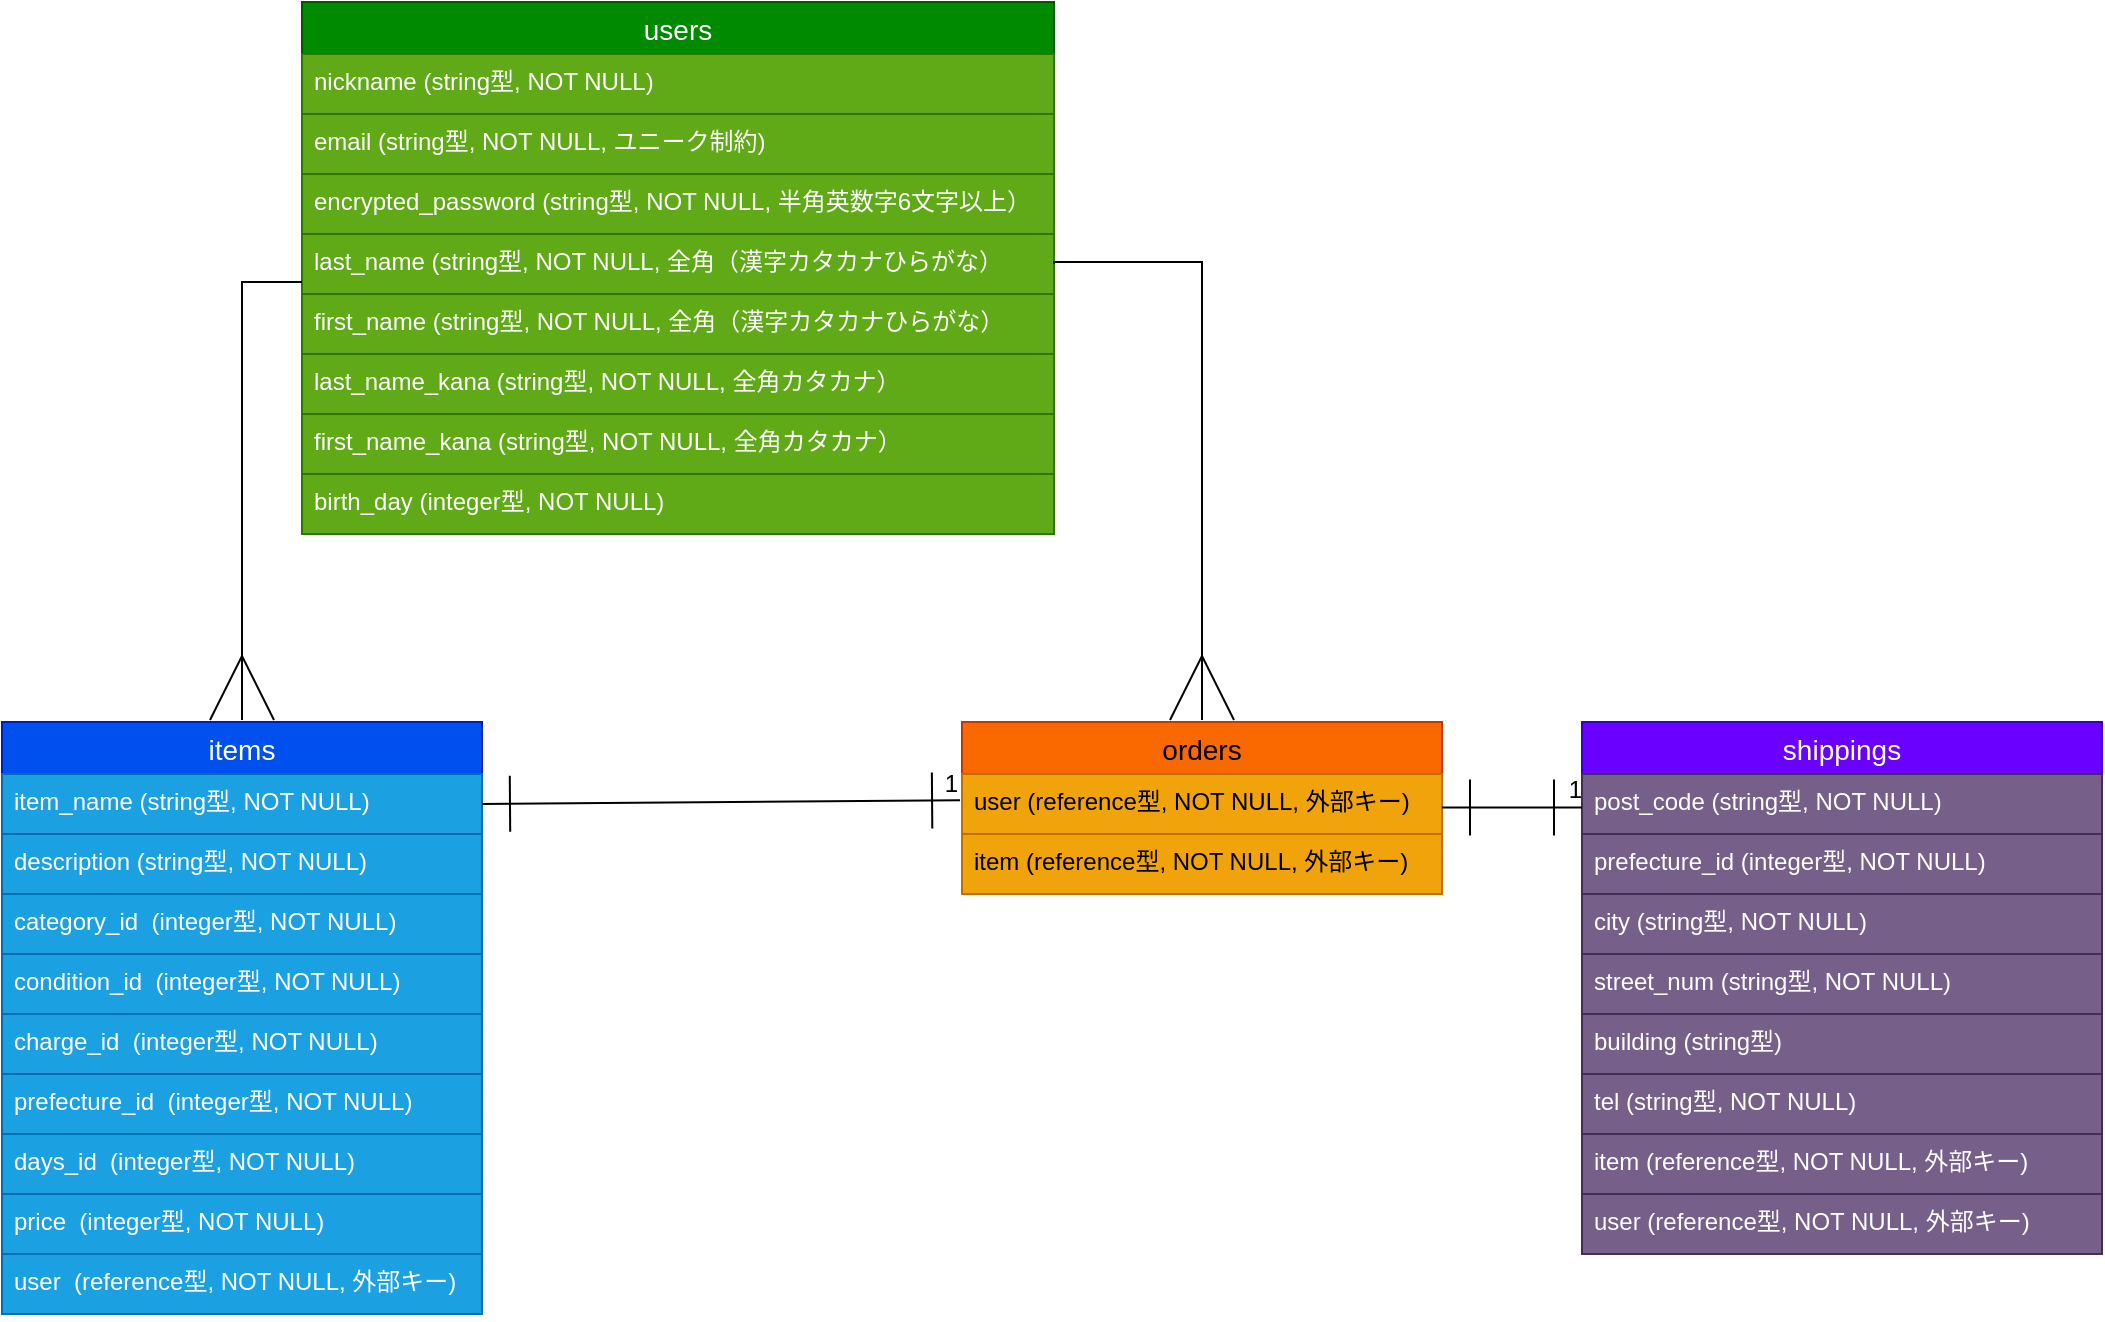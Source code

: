 <mxfile>
    <diagram id="WjhlEcUU9wR8axeZ94Rc" name="Page-1">
        <mxGraphModel dx="1179" dy="827" grid="1" gridSize="10" guides="1" tooltips="1" connect="1" arrows="1" fold="1" page="1" pageScale="1" pageWidth="827" pageHeight="1169" background="#ffffff" math="0" shadow="0">
            <root>
                <mxCell id="0"/>
                <mxCell id="1" parent="0"/>
                <mxCell id="2" value="users" style="swimlane;fontStyle=0;childLayout=stackLayout;horizontal=1;startSize=26;horizontalStack=0;resizeParent=1;resizeParentMax=0;resizeLast=0;collapsible=1;marginBottom=0;align=center;fontSize=14;rounded=0;fillColor=#008a00;fontColor=#ffffff;strokeColor=#005700;" parent="1" vertex="1">
                    <mxGeometry x="150" width="376" height="266" as="geometry">
                        <mxRectangle x="254" y="30" width="60" height="30" as="alternateBounds"/>
                    </mxGeometry>
                </mxCell>
                <mxCell id="17" value="nickname (string型, NOT NULL)" style="text;strokeColor=#2D7600;fillColor=#60a917;spacingLeft=4;spacingRight=4;overflow=hidden;rotatable=0;points=[[0,0.5],[1,0.5]];portConstraint=eastwest;fontSize=12;rounded=0;fontColor=#ffffff;" parent="2" vertex="1">
                    <mxGeometry y="26" width="376" height="30" as="geometry"/>
                </mxCell>
                <mxCell id="3" value="email (string型, NOT NULL, ユニーク制約)&#10;" style="text;strokeColor=#2D7600;fillColor=#60a917;spacingLeft=4;spacingRight=4;overflow=hidden;rotatable=0;points=[[0,0.5],[1,0.5]];portConstraint=eastwest;fontSize=12;rounded=0;fontColor=#ffffff;" parent="2" vertex="1">
                    <mxGeometry y="56" width="376" height="30" as="geometry"/>
                </mxCell>
                <mxCell id="4" value="encrypted_password (string型, NOT NULL, 半角英数字6文字以上）&#10;" style="text;strokeColor=#2D7600;fillColor=#60a917;spacingLeft=4;spacingRight=4;overflow=hidden;rotatable=0;points=[[0,0.5],[1,0.5]];portConstraint=eastwest;fontSize=12;rounded=0;fontColor=#ffffff;" parent="2" vertex="1">
                    <mxGeometry y="86" width="376" height="30" as="geometry"/>
                </mxCell>
                <mxCell id="5" value="last_name (string型, NOT NULL, 全角（漢字カタカナひらがな）&#10;" style="text;strokeColor=#2D7600;fillColor=#60a917;spacingLeft=4;spacingRight=4;overflow=hidden;rotatable=0;points=[[0,0.5],[1,0.5]];portConstraint=eastwest;fontSize=12;rounded=0;fontColor=#ffffff;" parent="2" vertex="1">
                    <mxGeometry y="116" width="376" height="30" as="geometry"/>
                </mxCell>
                <mxCell id="23" value="first_name (string型, NOT NULL, 全角（漢字カタカナひらがな）&#10;" style="text;strokeColor=#2D7600;fillColor=#60a917;spacingLeft=4;spacingRight=4;overflow=hidden;rotatable=0;points=[[0,0.5],[1,0.5]];portConstraint=eastwest;fontSize=12;rounded=0;fontColor=#ffffff;" parent="2" vertex="1">
                    <mxGeometry y="146" width="376" height="30" as="geometry"/>
                </mxCell>
                <mxCell id="22" value="last_name_kana (string型, NOT NULL, 全角カタカナ）&#10;" style="text;strokeColor=#2D7600;fillColor=#60a917;spacingLeft=4;spacingRight=4;overflow=hidden;rotatable=0;points=[[0,0.5],[1,0.5]];portConstraint=eastwest;fontSize=12;rounded=0;fontColor=#ffffff;" parent="2" vertex="1">
                    <mxGeometry y="176" width="376" height="30" as="geometry"/>
                </mxCell>
                <mxCell id="21" value="first_name_kana (string型, NOT NULL, 全角カタカナ）&#10;" style="text;strokeColor=#2D7600;fillColor=#60a917;spacingLeft=4;spacingRight=4;overflow=hidden;rotatable=0;points=[[0,0.5],[1,0.5]];portConstraint=eastwest;fontSize=12;rounded=0;fontColor=#ffffff;" parent="2" vertex="1">
                    <mxGeometry y="206" width="376" height="30" as="geometry"/>
                </mxCell>
                <mxCell id="24" value="birth_day (integer型, NOT NULL)" style="text;strokeColor=#2D7600;fillColor=#60a917;spacingLeft=4;spacingRight=4;overflow=hidden;rotatable=0;points=[[0,0.5],[1,0.5]];portConstraint=eastwest;fontSize=12;rounded=0;fontColor=#ffffff;" parent="2" vertex="1">
                    <mxGeometry y="236" width="376" height="30" as="geometry"/>
                </mxCell>
                <mxCell id="25" value="items" style="swimlane;fontStyle=0;childLayout=stackLayout;horizontal=1;startSize=26;horizontalStack=0;resizeParent=1;resizeParentMax=0;resizeLast=0;collapsible=1;marginBottom=0;align=center;fontSize=14;rounded=0;fillColor=#0050ef;fontColor=#ffffff;strokeColor=#001DBC;" parent="1" vertex="1">
                    <mxGeometry y="360" width="240" height="296" as="geometry"/>
                </mxCell>
                <mxCell id="27" value="item_name (string型, NOT NULL)" style="text;strokeColor=#006EAF;fillColor=#1ba1e2;spacingLeft=4;spacingRight=4;overflow=hidden;rotatable=0;points=[[0,0.5],[1,0.5]];portConstraint=eastwest;fontSize=12;rounded=0;fontColor=#ffffff;" parent="25" vertex="1">
                    <mxGeometry y="26" width="240" height="30" as="geometry"/>
                </mxCell>
                <mxCell id="28" value="description (string型, NOT NULL)" style="text;strokeColor=#006EAF;fillColor=#1ba1e2;spacingLeft=4;spacingRight=4;overflow=hidden;rotatable=0;points=[[0,0.5],[1,0.5]];portConstraint=eastwest;fontSize=12;rounded=0;fontColor=#ffffff;" parent="25" vertex="1">
                    <mxGeometry y="56" width="240" height="30" as="geometry"/>
                </mxCell>
                <mxCell id="33" value="category_id  (integer型, NOT NULL)" style="text;strokeColor=#006EAF;fillColor=#1ba1e2;spacingLeft=4;spacingRight=4;overflow=hidden;rotatable=0;points=[[0,0.5],[1,0.5]];portConstraint=eastwest;fontSize=12;rounded=0;fontColor=#ffffff;" parent="25" vertex="1">
                    <mxGeometry y="86" width="240" height="30" as="geometry"/>
                </mxCell>
                <mxCell id="32" value="condition_id  (integer型, NOT NULL)" style="text;strokeColor=#006EAF;fillColor=#1ba1e2;spacingLeft=4;spacingRight=4;overflow=hidden;rotatable=0;points=[[0,0.5],[1,0.5]];portConstraint=eastwest;fontSize=12;rounded=0;fontColor=#ffffff;" parent="25" vertex="1">
                    <mxGeometry y="116" width="240" height="30" as="geometry"/>
                </mxCell>
                <mxCell id="31" value="charge_id  (integer型, NOT NULL)" style="text;strokeColor=#006EAF;fillColor=#1ba1e2;spacingLeft=4;spacingRight=4;overflow=hidden;rotatable=0;points=[[0,0.5],[1,0.5]];portConstraint=eastwest;fontSize=12;rounded=0;fontColor=#ffffff;" parent="25" vertex="1">
                    <mxGeometry y="146" width="240" height="30" as="geometry"/>
                </mxCell>
                <mxCell id="30" value="prefecture_id  (integer型, NOT NULL)" style="text;strokeColor=#006EAF;fillColor=#1ba1e2;spacingLeft=4;spacingRight=4;overflow=hidden;rotatable=0;points=[[0,0.5],[1,0.5]];portConstraint=eastwest;fontSize=12;rounded=0;fontColor=#ffffff;" parent="25" vertex="1">
                    <mxGeometry y="176" width="240" height="30" as="geometry"/>
                </mxCell>
                <mxCell id="29" value="days_id  (integer型, NOT NULL)" style="text;strokeColor=#006EAF;fillColor=#1ba1e2;spacingLeft=4;spacingRight=4;overflow=hidden;rotatable=0;points=[[0,0.5],[1,0.5]];portConstraint=eastwest;fontSize=12;rounded=0;fontColor=#ffffff;" parent="25" vertex="1">
                    <mxGeometry y="206" width="240" height="30" as="geometry"/>
                </mxCell>
                <mxCell id="43" value="price  (integer型, NOT NULL)" style="text;strokeColor=#006EAF;fillColor=#1ba1e2;spacingLeft=4;spacingRight=4;overflow=hidden;rotatable=0;points=[[0,0.5],[1,0.5]];portConstraint=eastwest;fontSize=12;rounded=0;fontColor=#ffffff;" parent="25" vertex="1">
                    <mxGeometry y="236" width="240" height="30" as="geometry"/>
                </mxCell>
                <mxCell id="44" value="user  (reference型, NOT NULL, 外部キー)" style="text;strokeColor=#006EAF;fillColor=#1ba1e2;spacingLeft=4;spacingRight=4;overflow=hidden;rotatable=0;points=[[0,0.5],[1,0.5]];portConstraint=eastwest;fontSize=12;rounded=0;fontColor=#ffffff;" parent="25" vertex="1">
                    <mxGeometry y="266" width="240" height="30" as="geometry"/>
                </mxCell>
                <mxCell id="34" value="shippings" style="swimlane;fontStyle=0;childLayout=stackLayout;horizontal=1;startSize=26;horizontalStack=0;resizeParent=1;resizeParentMax=0;resizeLast=0;collapsible=1;marginBottom=0;align=center;fontSize=14;rounded=0;fillColor=#6a00ff;fontColor=#ffffff;strokeColor=#3700CC;labelBackgroundColor=none;" parent="1" vertex="1">
                    <mxGeometry x="790" y="360" width="260" height="266" as="geometry"/>
                </mxCell>
                <mxCell id="35" value="post_code (string型, NOT NULL)" style="text;strokeColor=#432D57;fillColor=#76608a;spacingLeft=4;spacingRight=4;overflow=hidden;rotatable=0;points=[[0,0.5],[1,0.5]];portConstraint=eastwest;fontSize=12;rounded=0;fontColor=#ffffff;" parent="34" vertex="1">
                    <mxGeometry y="26" width="260" height="30" as="geometry"/>
                </mxCell>
                <mxCell id="36" value="prefecture_id (integer型, NOT NULL)" style="text;strokeColor=#432D57;fillColor=#76608a;spacingLeft=4;spacingRight=4;overflow=hidden;rotatable=0;points=[[0,0.5],[1,0.5]];portConstraint=eastwest;fontSize=12;rounded=0;fontColor=#ffffff;" parent="34" vertex="1">
                    <mxGeometry y="56" width="260" height="30" as="geometry"/>
                </mxCell>
                <mxCell id="37" value="city (string型, NOT NULL)" style="text;strokeColor=#432D57;fillColor=#76608a;spacingLeft=4;spacingRight=4;overflow=hidden;rotatable=0;points=[[0,0.5],[1,0.5]];portConstraint=eastwest;fontSize=12;rounded=0;fontColor=#ffffff;" parent="34" vertex="1">
                    <mxGeometry y="86" width="260" height="30" as="geometry"/>
                </mxCell>
                <mxCell id="38" value="street_num (string型, NOT NULL)" style="text;strokeColor=#432D57;fillColor=#76608a;spacingLeft=4;spacingRight=4;overflow=hidden;rotatable=0;points=[[0,0.5],[1,0.5]];portConstraint=eastwest;fontSize=12;rounded=0;fontColor=#ffffff;" parent="34" vertex="1">
                    <mxGeometry y="116" width="260" height="30" as="geometry"/>
                </mxCell>
                <mxCell id="39" value="building (string型)" style="text;strokeColor=#432D57;fillColor=#76608a;spacingLeft=4;spacingRight=4;overflow=hidden;rotatable=0;points=[[0,0.5],[1,0.5]];portConstraint=eastwest;fontSize=12;rounded=0;fontColor=#ffffff;" parent="34" vertex="1">
                    <mxGeometry y="146" width="260" height="30" as="geometry"/>
                </mxCell>
                <mxCell id="59" value="tel (string型, NOT NULL)" style="text;strokeColor=#432D57;fillColor=#76608a;spacingLeft=4;spacingRight=4;overflow=hidden;rotatable=0;points=[[0,0.5],[1,0.5]];portConstraint=eastwest;fontSize=12;rounded=0;fontColor=#ffffff;" vertex="1" parent="34">
                    <mxGeometry y="176" width="260" height="30" as="geometry"/>
                </mxCell>
                <mxCell id="64" value="item (reference型, NOT NULL, 外部キー)" style="text;strokeColor=#432D57;fillColor=#76608a;spacingLeft=4;spacingRight=4;overflow=hidden;rotatable=0;points=[[0,0.5],[1,0.5]];portConstraint=eastwest;fontSize=12;rounded=0;fontColor=#ffffff;" vertex="1" parent="34">
                    <mxGeometry y="206" width="260" height="30" as="geometry"/>
                </mxCell>
                <mxCell id="65" value="user (reference型, NOT NULL, 外部キー)" style="text;strokeColor=#432D57;fillColor=#76608a;spacingLeft=4;spacingRight=4;overflow=hidden;rotatable=0;points=[[0,0.5],[1,0.5]];portConstraint=eastwest;fontSize=12;rounded=0;fontColor=#ffffff;" vertex="1" parent="34">
                    <mxGeometry y="236" width="260" height="30" as="geometry"/>
                </mxCell>
                <mxCell id="45" value="" style="endArrow=ERone;html=1;rounded=0;entryX=-0.004;entryY=0.439;entryDx=0;entryDy=0;startArrow=ERone;startFill=0;sourcePerimeterSpacing=0;targetPerimeterSpacing=0;strokeWidth=1;endSize=26;endFill=0;jumpSize=6;startSize=26;exitX=1;exitY=0.5;exitDx=0;exitDy=0;entryPerimeter=0;" parent="1" source="27" target="56" edge="1">
                    <mxGeometry relative="1" as="geometry">
                        <mxPoint x="250" y="480" as="sourcePoint"/>
                        <mxPoint x="410" y="478" as="targetPoint"/>
                        <Array as="points"/>
                    </mxGeometry>
                </mxCell>
                <mxCell id="46" value="1" style="resizable=0;html=1;align=right;verticalAlign=bottom;rounded=0;" parent="45" connectable="0" vertex="1">
                    <mxGeometry x="1" relative="1" as="geometry"/>
                </mxCell>
                <mxCell id="47" value="" style="edgeStyle=orthogonalEdgeStyle;fontSize=12;html=1;endArrow=ERmany;endFill=0;movable=1;resizable=1;rotatable=1;deletable=1;editable=1;connectable=1;targetPerimeterSpacing=1;endSize=30;rounded=0;" parent="1" edge="1">
                    <mxGeometry width="100" height="100" relative="1" as="geometry">
                        <mxPoint x="150" y="140" as="sourcePoint"/>
                        <mxPoint x="120" y="359" as="targetPoint"/>
                        <Array as="points">
                            <mxPoint x="120" y="140"/>
                            <mxPoint x="120" y="359"/>
                        </Array>
                    </mxGeometry>
                </mxCell>
                <mxCell id="48" value="" style="edgeStyle=orthogonalEdgeStyle;fontSize=12;html=1;endArrow=ERmany;endFill=0;exitX=1;exitY=0.5;exitDx=0;exitDy=0;movable=1;resizable=1;rotatable=1;deletable=1;editable=1;connectable=1;targetPerimeterSpacing=1;endSize=30;rounded=0;" parent="1" source="5" target="50" edge="1">
                    <mxGeometry width="100" height="100" relative="1" as="geometry">
                        <mxPoint x="604" y="191" as="sourcePoint"/>
                        <mxPoint x="510" y="360" as="targetPoint"/>
                        <Array as="points">
                            <mxPoint x="600" y="130"/>
                        </Array>
                    </mxGeometry>
                </mxCell>
                <mxCell id="50" value="orders" style="swimlane;fontStyle=0;childLayout=stackLayout;horizontal=1;startSize=26;horizontalStack=0;resizeParent=1;resizeParentMax=0;resizeLast=0;collapsible=1;marginBottom=0;align=center;fontSize=14;rounded=0;fillColor=#fa6800;fontColor=#000000;strokeColor=#C73500;" vertex="1" parent="1">
                    <mxGeometry x="480" y="360" width="240" height="86" as="geometry"/>
                </mxCell>
                <mxCell id="56" value="user (reference型, NOT NULL, 外部キー)" style="text;strokeColor=#BD7000;fillColor=#f0a30a;spacingLeft=4;spacingRight=4;overflow=hidden;rotatable=0;points=[[0,0.5],[1,0.5]];portConstraint=eastwest;fontSize=12;rounded=0;fontColor=#000000;" vertex="1" parent="50">
                    <mxGeometry y="26" width="240" height="30" as="geometry"/>
                </mxCell>
                <mxCell id="57" value="item (reference型, NOT NULL, 外部キー)" style="text;strokeColor=#BD7000;fillColor=#f0a30a;spacingLeft=4;spacingRight=4;overflow=hidden;rotatable=0;points=[[0,0.5],[1,0.5]];portConstraint=eastwest;fontSize=12;rounded=0;fontColor=#000000;" vertex="1" parent="50">
                    <mxGeometry y="56" width="240" height="30" as="geometry"/>
                </mxCell>
                <mxCell id="60" value="" style="endArrow=ERone;html=1;rounded=0;startArrow=ERone;startFill=0;sourcePerimeterSpacing=0;targetPerimeterSpacing=0;strokeWidth=1;endSize=26;endFill=0;jumpSize=6;startSize=26;" edge="1" parent="1">
                    <mxGeometry relative="1" as="geometry">
                        <mxPoint x="720" y="402.69" as="sourcePoint"/>
                        <mxPoint x="790" y="402.69" as="targetPoint"/>
                        <Array as="points"/>
                    </mxGeometry>
                </mxCell>
                <mxCell id="61" value="1" style="resizable=0;html=1;align=right;verticalAlign=bottom;rounded=0;" connectable="0" vertex="1" parent="60">
                    <mxGeometry x="1" relative="1" as="geometry"/>
                </mxCell>
            </root>
        </mxGraphModel>
    </diagram>
</mxfile>